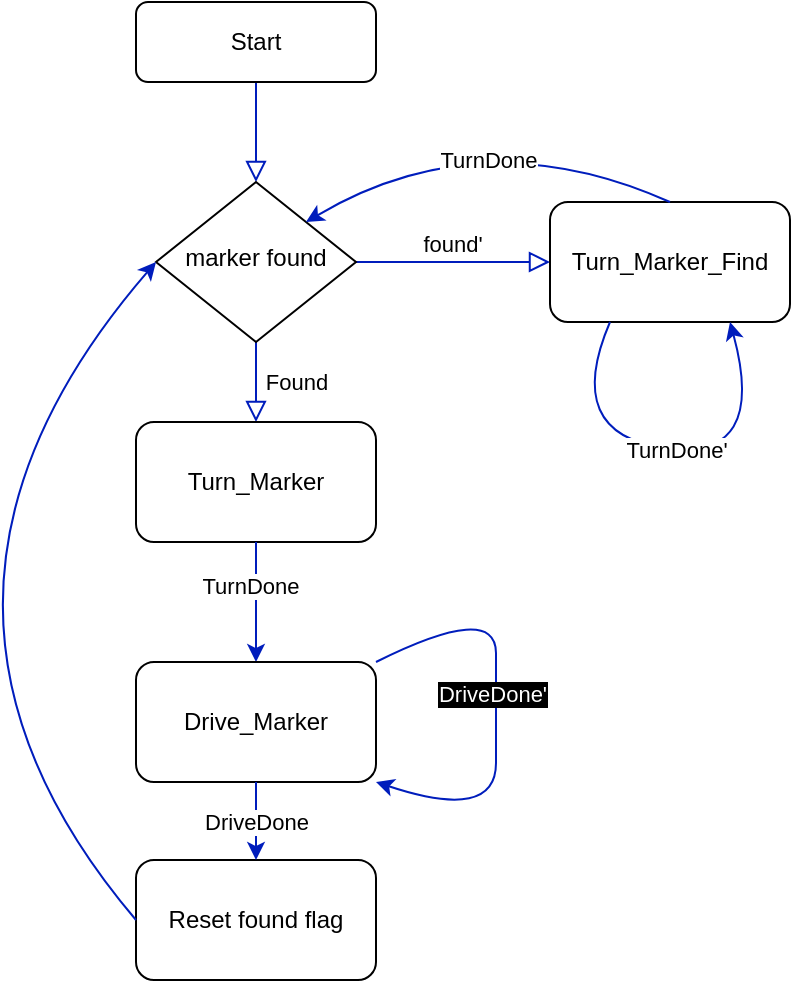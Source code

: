 <mxfile>
    <diagram id="C5RBs43oDa-KdzZeNtuy" name="Page-1">
        <mxGraphModel dx="1038" dy="578" grid="0" gridSize="10" guides="1" tooltips="1" connect="1" arrows="1" fold="1" page="1" pageScale="1" pageWidth="827" pageHeight="1169" background="#FFFFFF" math="0" shadow="0">
            <root>
                <mxCell id="WIyWlLk6GJQsqaUBKTNV-0"/>
                <mxCell id="WIyWlLk6GJQsqaUBKTNV-1" parent="WIyWlLk6GJQsqaUBKTNV-0"/>
                <mxCell id="WIyWlLk6GJQsqaUBKTNV-2" value="" style="rounded=0;html=1;jettySize=auto;orthogonalLoop=1;fontSize=11;endArrow=block;endFill=0;endSize=8;strokeWidth=1;shadow=0;labelBackgroundColor=none;edgeStyle=orthogonalEdgeStyle;fillColor=#0050ef;strokeColor=#001DBC;" parent="WIyWlLk6GJQsqaUBKTNV-1" source="WIyWlLk6GJQsqaUBKTNV-3" target="WIyWlLk6GJQsqaUBKTNV-6" edge="1">
                    <mxGeometry relative="1" as="geometry"/>
                </mxCell>
                <mxCell id="WIyWlLk6GJQsqaUBKTNV-3" value="&lt;div&gt;Start&lt;/div&gt;" style="rounded=1;whiteSpace=wrap;html=1;fontSize=12;glass=0;strokeWidth=1;shadow=0;" parent="WIyWlLk6GJQsqaUBKTNV-1" vertex="1">
                    <mxGeometry x="160" y="80" width="120" height="40" as="geometry"/>
                </mxCell>
                <mxCell id="WIyWlLk6GJQsqaUBKTNV-4" value="Found" style="rounded=0;html=1;jettySize=auto;orthogonalLoop=1;fontSize=11;endArrow=block;endFill=0;endSize=8;strokeWidth=1;shadow=0;labelBackgroundColor=default;edgeStyle=orthogonalEdgeStyle;fillColor=#0050ef;strokeColor=#001DBC;" parent="WIyWlLk6GJQsqaUBKTNV-1" source="WIyWlLk6GJQsqaUBKTNV-6" edge="1">
                    <mxGeometry y="20" relative="1" as="geometry">
                        <mxPoint as="offset"/>
                        <mxPoint x="220" y="290" as="targetPoint"/>
                    </mxGeometry>
                </mxCell>
                <mxCell id="WIyWlLk6GJQsqaUBKTNV-5" value="found'" style="edgeStyle=orthogonalEdgeStyle;rounded=0;html=1;jettySize=auto;orthogonalLoop=1;fontSize=11;endArrow=block;endFill=0;endSize=8;strokeWidth=1;shadow=0;labelBackgroundColor=default;fillColor=#0050ef;strokeColor=#001DBC;" parent="WIyWlLk6GJQsqaUBKTNV-1" source="WIyWlLk6GJQsqaUBKTNV-6" edge="1">
                    <mxGeometry y="10" relative="1" as="geometry">
                        <mxPoint as="offset"/>
                        <mxPoint x="367" y="210" as="targetPoint"/>
                    </mxGeometry>
                </mxCell>
                <mxCell id="WIyWlLk6GJQsqaUBKTNV-6" value="marker found" style="rhombus;whiteSpace=wrap;html=1;shadow=0;fontFamily=Helvetica;fontSize=12;align=center;strokeWidth=1;spacing=6;spacingTop=-4;" parent="WIyWlLk6GJQsqaUBKTNV-1" vertex="1">
                    <mxGeometry x="170" y="170" width="100" height="80" as="geometry"/>
                </mxCell>
                <mxCell id="tWdjVGphj6DftXf5OQEN-0" value="Turn_Marker_Find" style="rounded=1;whiteSpace=wrap;html=1;" parent="WIyWlLk6GJQsqaUBKTNV-1" vertex="1">
                    <mxGeometry x="367" y="180" width="120" height="60" as="geometry"/>
                </mxCell>
                <mxCell id="tWdjVGphj6DftXf5OQEN-1" value="Turn_Marker" style="rounded=1;whiteSpace=wrap;html=1;" parent="WIyWlLk6GJQsqaUBKTNV-1" vertex="1">
                    <mxGeometry x="160" y="290" width="120" height="60" as="geometry"/>
                </mxCell>
                <mxCell id="tWdjVGphj6DftXf5OQEN-2" value="" style="endArrow=classic;html=1;rounded=0;exitX=0.5;exitY=1;exitDx=0;exitDy=0;fillColor=#0050ef;strokeColor=#001DBC;" parent="WIyWlLk6GJQsqaUBKTNV-1" source="tWdjVGphj6DftXf5OQEN-1" edge="1">
                    <mxGeometry width="50" height="50" relative="1" as="geometry">
                        <mxPoint x="490" y="320" as="sourcePoint"/>
                        <mxPoint x="220" y="410" as="targetPoint"/>
                    </mxGeometry>
                </mxCell>
                <mxCell id="tWdjVGphj6DftXf5OQEN-10" value="TurnDone" style="edgeLabel;html=1;align=center;verticalAlign=middle;resizable=0;points=[];" parent="tWdjVGphj6DftXf5OQEN-2" vertex="1" connectable="0">
                    <mxGeometry x="-0.261" y="-3" relative="1" as="geometry">
                        <mxPoint as="offset"/>
                    </mxGeometry>
                </mxCell>
                <mxCell id="tWdjVGphj6DftXf5OQEN-3" value="Drive_Marker" style="rounded=1;whiteSpace=wrap;html=1;" parent="WIyWlLk6GJQsqaUBKTNV-1" vertex="1">
                    <mxGeometry x="160" y="410" width="120" height="60" as="geometry"/>
                </mxCell>
                <mxCell id="tWdjVGphj6DftXf5OQEN-13" value="" style="curved=1;endArrow=classic;html=1;rounded=0;exitX=1;exitY=0;exitDx=0;exitDy=0;entryX=1;entryY=1;entryDx=0;entryDy=0;fillColor=#0050ef;strokeColor=#001DBC;" parent="WIyWlLk6GJQsqaUBKTNV-1" source="tWdjVGphj6DftXf5OQEN-3" target="tWdjVGphj6DftXf5OQEN-3" edge="1">
                    <mxGeometry width="50" height="50" relative="1" as="geometry">
                        <mxPoint x="320" y="360" as="sourcePoint"/>
                        <mxPoint x="370" y="310" as="targetPoint"/>
                        <Array as="points">
                            <mxPoint x="340" y="380"/>
                            <mxPoint x="340" y="431"/>
                            <mxPoint x="340" y="490"/>
                        </Array>
                    </mxGeometry>
                </mxCell>
                <mxCell id="tWdjVGphj6DftXf5OQEN-14" value="DriveDone'" style="edgeLabel;html=1;align=center;verticalAlign=middle;resizable=0;points=[];labelBackgroundColor=#000000;fontColor=#FFFFFF;" parent="tWdjVGphj6DftXf5OQEN-13" vertex="1" connectable="0">
                    <mxGeometry x="-0.065" y="-2" relative="1" as="geometry">
                        <mxPoint as="offset"/>
                    </mxGeometry>
                </mxCell>
                <mxCell id="tWdjVGphj6DftXf5OQEN-16" value="TurnDone'" style="curved=1;endArrow=classic;html=1;rounded=0;exitX=0.25;exitY=1;exitDx=0;exitDy=0;entryX=0.75;entryY=1;entryDx=0;entryDy=0;fillColor=#0050ef;strokeColor=#001DBC;" parent="WIyWlLk6GJQsqaUBKTNV-1" source="tWdjVGphj6DftXf5OQEN-0" target="tWdjVGphj6DftXf5OQEN-0" edge="1">
                    <mxGeometry width="50" height="50" relative="1" as="geometry">
                        <mxPoint x="248" y="284" as="sourcePoint"/>
                        <mxPoint x="298" y="234" as="targetPoint"/>
                        <Array as="points">
                            <mxPoint x="373" y="296"/>
                            <mxPoint x="476" y="310"/>
                        </Array>
                    </mxGeometry>
                </mxCell>
                <mxCell id="3" value="" style="curved=1;endArrow=classic;html=1;labelBackgroundColor=default;exitX=0.5;exitY=0;exitDx=0;exitDy=0;entryX=1;entryY=0;entryDx=0;entryDy=0;fillColor=#0050ef;strokeColor=#001DBC;" edge="1" parent="WIyWlLk6GJQsqaUBKTNV-1" source="tWdjVGphj6DftXf5OQEN-0" target="WIyWlLk6GJQsqaUBKTNV-6">
                    <mxGeometry width="50" height="50" relative="1" as="geometry">
                        <mxPoint x="399" y="179" as="sourcePoint"/>
                        <mxPoint x="420" y="83" as="targetPoint"/>
                        <Array as="points">
                            <mxPoint x="333" y="138"/>
                        </Array>
                    </mxGeometry>
                </mxCell>
                <mxCell id="4" value="TurnDone" style="edgeLabel;html=1;align=center;verticalAlign=middle;resizable=0;points=[];" vertex="1" connectable="0" parent="3">
                    <mxGeometry x="-0.104" y="18" relative="1" as="geometry">
                        <mxPoint as="offset"/>
                    </mxGeometry>
                </mxCell>
                <mxCell id="5" value="Reset found flag" style="rounded=1;whiteSpace=wrap;html=1;" vertex="1" parent="WIyWlLk6GJQsqaUBKTNV-1">
                    <mxGeometry x="160" y="509" width="120" height="60" as="geometry"/>
                </mxCell>
                <mxCell id="6" value="DriveDone" style="endArrow=classic;html=1;labelBackgroundColor=default;exitX=0.5;exitY=1;exitDx=0;exitDy=0;entryX=0.5;entryY=0;entryDx=0;entryDy=0;fillColor=#0050ef;strokeColor=#001DBC;" edge="1" parent="WIyWlLk6GJQsqaUBKTNV-1" source="tWdjVGphj6DftXf5OQEN-3" target="5">
                    <mxGeometry width="50" height="50" relative="1" as="geometry">
                        <mxPoint x="474" y="434" as="sourcePoint"/>
                        <mxPoint x="524" y="384" as="targetPoint"/>
                    </mxGeometry>
                </mxCell>
                <mxCell id="9" value="" style="curved=1;endArrow=classic;html=1;labelBackgroundColor=default;entryX=0;entryY=0.5;entryDx=0;entryDy=0;exitX=0;exitY=0.5;exitDx=0;exitDy=0;fillColor=#0050ef;strokeColor=#001DBC;" edge="1" parent="WIyWlLk6GJQsqaUBKTNV-1" source="5" target="WIyWlLk6GJQsqaUBKTNV-6">
                    <mxGeometry width="50" height="50" relative="1" as="geometry">
                        <mxPoint x="81" y="591" as="sourcePoint"/>
                        <mxPoint x="108" y="456" as="targetPoint"/>
                        <Array as="points">
                            <mxPoint x="24" y="379"/>
                        </Array>
                    </mxGeometry>
                </mxCell>
            </root>
        </mxGraphModel>
    </diagram>
</mxfile>
